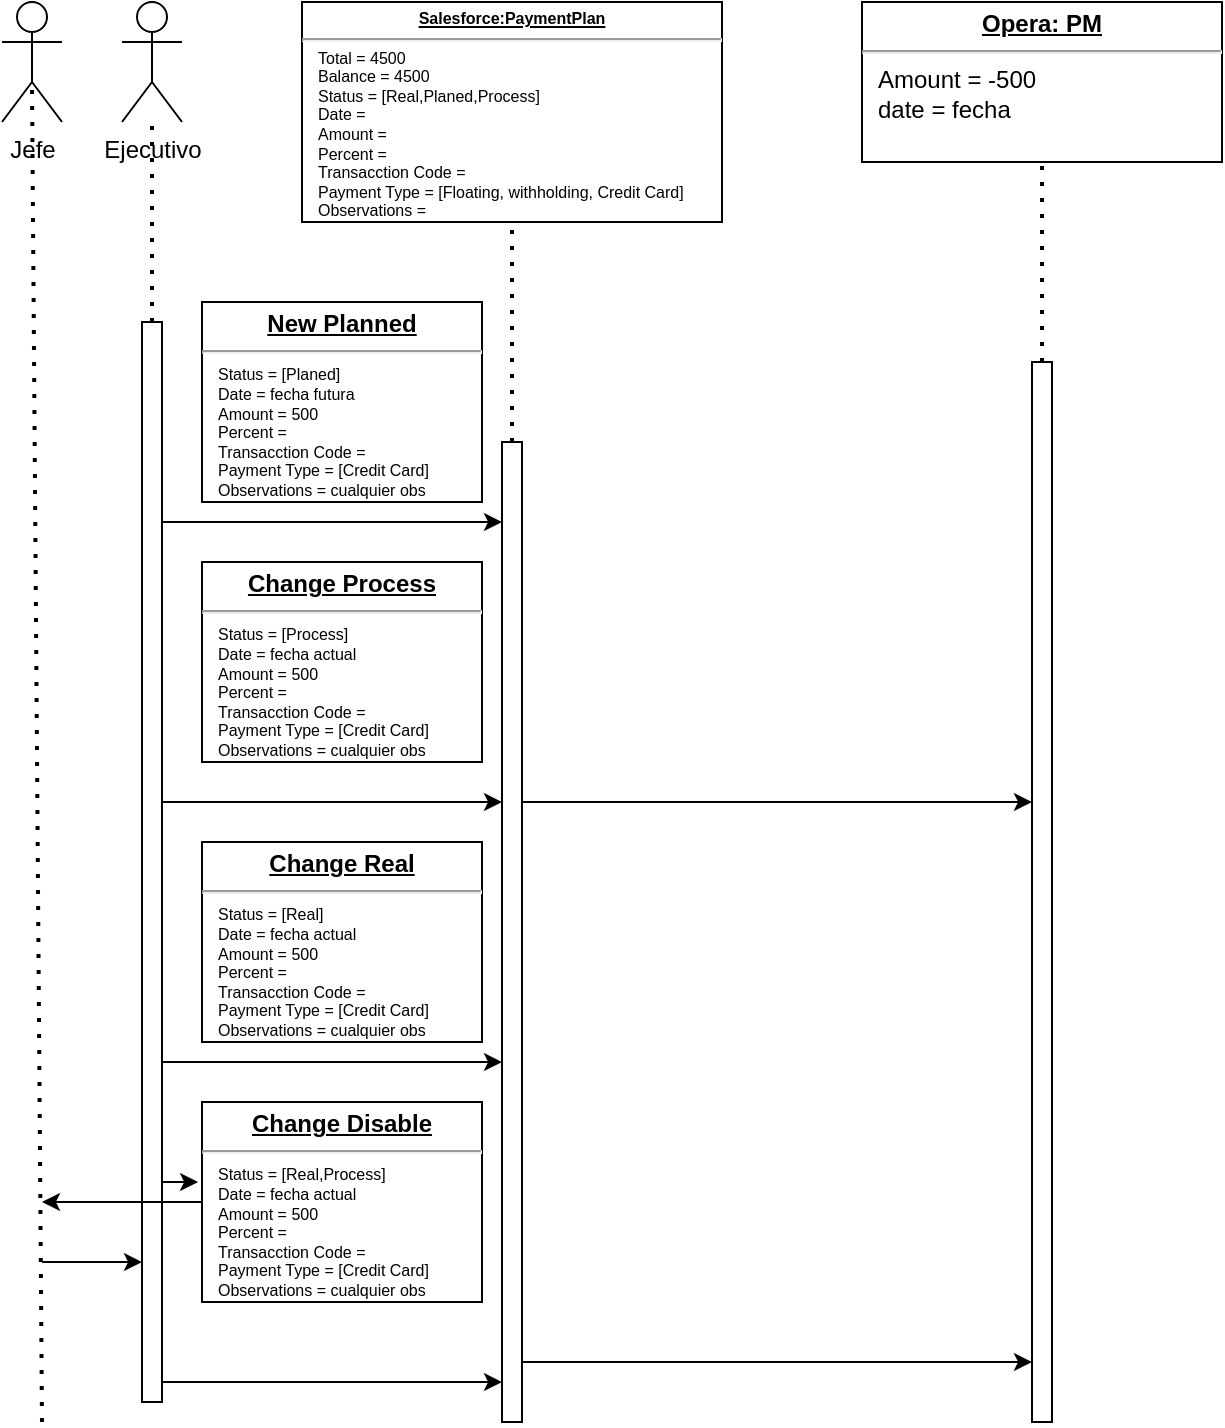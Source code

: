 <mxfile version="21.5.2" type="github">
  <diagram name="Página-1" id="pzdx3Y8yiVqQuR7hvQ3V">
    <mxGraphModel dx="1306" dy="811" grid="1" gridSize="10" guides="1" tooltips="1" connect="1" arrows="1" fold="1" page="1" pageScale="1" pageWidth="827" pageHeight="1169" math="0" shadow="0">
      <root>
        <mxCell id="0" />
        <mxCell id="1" parent="0" />
        <mxCell id="82q-a19smasViUKn8oLQ-1" value="Ejecutivo&lt;br&gt;" style="shape=umlActor;verticalLabelPosition=bottom;verticalAlign=top;html=1;outlineConnect=0;" parent="1" vertex="1">
          <mxGeometry x="70" y="90" width="30" height="60" as="geometry" />
        </mxCell>
        <mxCell id="82q-a19smasViUKn8oLQ-2" value="" style="endArrow=none;dashed=1;html=1;dashPattern=1 3;strokeWidth=2;rounded=0;" parent="1" source="82q-a19smasViUKn8oLQ-3" target="82q-a19smasViUKn8oLQ-1" edge="1">
          <mxGeometry width="50" height="50" relative="1" as="geometry">
            <mxPoint x="85" y="220" as="sourcePoint" />
            <mxPoint x="430" y="370" as="targetPoint" />
          </mxGeometry>
        </mxCell>
        <mxCell id="82q-a19smasViUKn8oLQ-3" value="" style="html=1;points=[];perimeter=orthogonalPerimeter;outlineConnect=0;targetShapes=umlLifeline;portConstraint=eastwest;newEdgeStyle={&quot;edgeStyle&quot;:&quot;elbowEdgeStyle&quot;,&quot;elbow&quot;:&quot;vertical&quot;,&quot;curved&quot;:0,&quot;rounded&quot;:0};" parent="1" vertex="1">
          <mxGeometry x="80" y="250" width="10" height="540" as="geometry" />
        </mxCell>
        <mxCell id="82q-a19smasViUKn8oLQ-4" value="&lt;p style=&quot;margin: 4px 0px 0px; text-align: center; text-decoration: underline; font-size: 8px;&quot;&gt;&lt;b style=&quot;font-size: 8px;&quot;&gt;Salesforce:PaymentPlan&lt;/b&gt;&lt;/p&gt;&lt;hr style=&quot;font-size: 8px;&quot;&gt;&lt;p style=&quot;margin: 0px 0px 0px 8px; font-size: 8px;&quot;&gt;Total = 4500&lt;br style=&quot;font-size: 8px;&quot;&gt;Balance = 4500&lt;br style=&quot;font-size: 8px;&quot;&gt;Status = [Real,Planed,Process]&lt;/p&gt;&lt;p style=&quot;margin: 0px 0px 0px 8px; font-size: 8px;&quot;&gt;Date =&amp;nbsp;&lt;/p&gt;&lt;p style=&quot;margin: 0px 0px 0px 8px; font-size: 8px;&quot;&gt;Amount =&lt;/p&gt;&lt;p style=&quot;margin: 0px 0px 0px 8px; font-size: 8px;&quot;&gt;Percent =&lt;/p&gt;&lt;p style=&quot;margin: 0px 0px 0px 8px; font-size: 8px;&quot;&gt;Transacction Code =&lt;/p&gt;&lt;p style=&quot;margin: 0px 0px 0px 8px; font-size: 8px;&quot;&gt;Payment Type = [Floating, withholding, Credit Card]&lt;/p&gt;&lt;p style=&quot;margin: 0px 0px 0px 8px; font-size: 8px;&quot;&gt;Observations =&lt;/p&gt;&lt;p style=&quot;margin: 0px 0px 0px 8px; font-size: 8px;&quot;&gt;&lt;br style=&quot;font-size: 8px;&quot;&gt;&lt;/p&gt;" style="verticalAlign=top;align=left;overflow=fill;fontSize=8;fontFamily=Helvetica;html=1;whiteSpace=wrap;" parent="1" vertex="1">
          <mxGeometry x="160" y="90" width="210" height="110" as="geometry" />
        </mxCell>
        <mxCell id="82q-a19smasViUKn8oLQ-5" value="" style="endArrow=none;dashed=1;html=1;dashPattern=1 3;strokeWidth=2;rounded=0;" parent="1" target="82q-a19smasViUKn8oLQ-4" edge="1" source="xsBjjjgYRFcRfpxBP55H-6">
          <mxGeometry width="50" height="50" relative="1" as="geometry">
            <mxPoint x="270" y="450" as="sourcePoint" />
            <mxPoint x="400" y="360" as="targetPoint" />
            <Array as="points">
              <mxPoint x="265" y="250" />
            </Array>
          </mxGeometry>
        </mxCell>
        <mxCell id="xsBjjjgYRFcRfpxBP55H-1" value="" style="endArrow=classic;html=1;rounded=0;" edge="1" parent="1">
          <mxGeometry width="50" height="50" relative="1" as="geometry">
            <mxPoint x="90" y="350" as="sourcePoint" />
            <mxPoint x="260" y="350" as="targetPoint" />
            <Array as="points">
              <mxPoint x="170" y="350" />
            </Array>
          </mxGeometry>
        </mxCell>
        <mxCell id="xsBjjjgYRFcRfpxBP55H-4" value="&lt;p style=&quot;margin:0px;margin-top:4px;text-align:center;text-decoration:underline;&quot;&gt;&lt;b&gt;New Planned&lt;/b&gt;&lt;/p&gt;&lt;hr&gt;&lt;p style=&quot;margin: 0px 0px 0px 8px; font-size: 8px;&quot;&gt;Status = [Planed]&lt;/p&gt;&lt;p style=&quot;margin: 0px 0px 0px 8px; font-size: 8px;&quot;&gt;Date = fecha futura&lt;/p&gt;&lt;p style=&quot;margin: 0px 0px 0px 8px; font-size: 8px;&quot;&gt;Amount = 500&lt;/p&gt;&lt;p style=&quot;margin: 0px 0px 0px 8px; font-size: 8px;&quot;&gt;Percent =&lt;/p&gt;&lt;p style=&quot;margin: 0px 0px 0px 8px; font-size: 8px;&quot;&gt;Transacction Code =&lt;/p&gt;&lt;p style=&quot;margin: 0px 0px 0px 8px; font-size: 8px;&quot;&gt;Payment Type = [Credit Card]&lt;/p&gt;&lt;p style=&quot;margin: 0px 0px 0px 8px; font-size: 8px;&quot;&gt;Observations = cualquier obs&lt;/p&gt;&lt;p style=&quot;margin: 0px 0px 0px 8px; font-size: 8px;&quot;&gt;&lt;br&gt;&lt;/p&gt;" style="verticalAlign=top;align=left;overflow=fill;fontSize=12;fontFamily=Helvetica;html=1;whiteSpace=wrap;" vertex="1" parent="1">
          <mxGeometry x="110" y="240" width="140" height="100" as="geometry" />
        </mxCell>
        <mxCell id="xsBjjjgYRFcRfpxBP55H-6" value="" style="html=1;points=[];perimeter=orthogonalPerimeter;outlineConnect=0;targetShapes=umlLifeline;portConstraint=eastwest;newEdgeStyle={&quot;edgeStyle&quot;:&quot;elbowEdgeStyle&quot;,&quot;elbow&quot;:&quot;vertical&quot;,&quot;curved&quot;:0,&quot;rounded&quot;:0};" vertex="1" parent="1">
          <mxGeometry x="260" y="310" width="10" height="490" as="geometry" />
        </mxCell>
        <mxCell id="xsBjjjgYRFcRfpxBP55H-7" value="&lt;p style=&quot;margin:0px;margin-top:4px;text-align:center;text-decoration:underline;&quot;&gt;&lt;b&gt;Opera: PM&lt;/b&gt;&lt;/p&gt;&lt;hr&gt;&lt;p style=&quot;margin:0px;margin-left:8px;&quot;&gt;Amount = -500&lt;br&gt;date = fecha&lt;br&gt;&lt;/p&gt;" style="verticalAlign=top;align=left;overflow=fill;fontSize=12;fontFamily=Helvetica;html=1;whiteSpace=wrap;" vertex="1" parent="1">
          <mxGeometry x="440" y="90" width="180" height="80" as="geometry" />
        </mxCell>
        <mxCell id="xsBjjjgYRFcRfpxBP55H-8" value="" style="endArrow=none;dashed=1;html=1;dashPattern=1 3;strokeWidth=2;rounded=0;" edge="1" parent="1" source="xsBjjjgYRFcRfpxBP55H-12" target="xsBjjjgYRFcRfpxBP55H-7">
          <mxGeometry width="50" height="50" relative="1" as="geometry">
            <mxPoint x="530" y="290" as="sourcePoint" />
            <mxPoint x="470" y="390" as="targetPoint" />
          </mxGeometry>
        </mxCell>
        <mxCell id="xsBjjjgYRFcRfpxBP55H-12" value="" style="html=1;points=[];perimeter=orthogonalPerimeter;outlineConnect=0;targetShapes=umlLifeline;portConstraint=eastwest;newEdgeStyle={&quot;edgeStyle&quot;:&quot;elbowEdgeStyle&quot;,&quot;elbow&quot;:&quot;vertical&quot;,&quot;curved&quot;:0,&quot;rounded&quot;:0};" vertex="1" parent="1">
          <mxGeometry x="525" y="270" width="10" height="530" as="geometry" />
        </mxCell>
        <mxCell id="xsBjjjgYRFcRfpxBP55H-13" value="&lt;p style=&quot;margin:0px;margin-top:4px;text-align:center;text-decoration:underline;&quot;&gt;&lt;b&gt;Change Process&lt;/b&gt;&lt;/p&gt;&lt;hr&gt;&lt;p style=&quot;margin: 0px 0px 0px 8px; font-size: 8px;&quot;&gt;Status = [Process]&lt;/p&gt;&lt;p style=&quot;margin: 0px 0px 0px 8px; font-size: 8px;&quot;&gt;Date = fecha actual&lt;/p&gt;&lt;p style=&quot;margin: 0px 0px 0px 8px; font-size: 8px;&quot;&gt;Amount = 500&lt;/p&gt;&lt;p style=&quot;margin: 0px 0px 0px 8px; font-size: 8px;&quot;&gt;Percent =&lt;/p&gt;&lt;p style=&quot;margin: 0px 0px 0px 8px; font-size: 8px;&quot;&gt;Transacction Code =&lt;/p&gt;&lt;p style=&quot;margin: 0px 0px 0px 8px; font-size: 8px;&quot;&gt;Payment Type = [Credit Card]&lt;/p&gt;&lt;p style=&quot;margin: 0px 0px 0px 8px; font-size: 8px;&quot;&gt;Observations = cualquier obs&lt;/p&gt;&lt;p style=&quot;margin: 0px 0px 0px 8px; font-size: 8px;&quot;&gt;&lt;br&gt;&lt;/p&gt;" style="verticalAlign=top;align=left;overflow=fill;fontSize=12;fontFamily=Helvetica;html=1;whiteSpace=wrap;" vertex="1" parent="1">
          <mxGeometry x="110" y="370" width="140" height="100" as="geometry" />
        </mxCell>
        <mxCell id="xsBjjjgYRFcRfpxBP55H-14" value="" style="endArrow=classic;html=1;rounded=0;" edge="1" parent="1">
          <mxGeometry width="50" height="50" relative="1" as="geometry">
            <mxPoint x="90" y="490" as="sourcePoint" />
            <mxPoint x="260" y="490" as="targetPoint" />
          </mxGeometry>
        </mxCell>
        <mxCell id="xsBjjjgYRFcRfpxBP55H-15" value="" style="endArrow=classic;html=1;rounded=0;" edge="1" parent="1">
          <mxGeometry width="50" height="50" relative="1" as="geometry">
            <mxPoint x="270" y="490" as="sourcePoint" />
            <mxPoint x="525" y="490" as="targetPoint" />
          </mxGeometry>
        </mxCell>
        <mxCell id="xsBjjjgYRFcRfpxBP55H-16" value="&lt;p style=&quot;margin:0px;margin-top:4px;text-align:center;text-decoration:underline;&quot;&gt;&lt;b&gt;Change Real&lt;/b&gt;&lt;/p&gt;&lt;hr&gt;&lt;p style=&quot;margin: 0px 0px 0px 8px; font-size: 8px;&quot;&gt;Status = [Real]&lt;/p&gt;&lt;p style=&quot;margin: 0px 0px 0px 8px; font-size: 8px;&quot;&gt;Date = fecha actual&lt;/p&gt;&lt;p style=&quot;margin: 0px 0px 0px 8px; font-size: 8px;&quot;&gt;Amount = 500&lt;/p&gt;&lt;p style=&quot;margin: 0px 0px 0px 8px; font-size: 8px;&quot;&gt;Percent =&lt;/p&gt;&lt;p style=&quot;margin: 0px 0px 0px 8px; font-size: 8px;&quot;&gt;Transacction Code =&lt;/p&gt;&lt;p style=&quot;margin: 0px 0px 0px 8px; font-size: 8px;&quot;&gt;Payment Type = [Credit Card]&lt;/p&gt;&lt;p style=&quot;margin: 0px 0px 0px 8px; font-size: 8px;&quot;&gt;Observations = cualquier obs&lt;/p&gt;&lt;p style=&quot;margin: 0px 0px 0px 8px; font-size: 8px;&quot;&gt;&lt;br&gt;&lt;/p&gt;" style="verticalAlign=top;align=left;overflow=fill;fontSize=12;fontFamily=Helvetica;html=1;whiteSpace=wrap;" vertex="1" parent="1">
          <mxGeometry x="110" y="510" width="140" height="100" as="geometry" />
        </mxCell>
        <mxCell id="xsBjjjgYRFcRfpxBP55H-17" value="" style="endArrow=classic;html=1;rounded=0;" edge="1" parent="1">
          <mxGeometry width="50" height="50" relative="1" as="geometry">
            <mxPoint x="90" y="620" as="sourcePoint" />
            <mxPoint x="260" y="620" as="targetPoint" />
          </mxGeometry>
        </mxCell>
        <mxCell id="xsBjjjgYRFcRfpxBP55H-18" value="&lt;p style=&quot;margin:0px;margin-top:4px;text-align:center;text-decoration:underline;&quot;&gt;&lt;b&gt;Change Disable&lt;/b&gt;&lt;/p&gt;&lt;hr&gt;&lt;p style=&quot;margin: 0px 0px 0px 8px; font-size: 8px;&quot;&gt;Status = [Real,Process]&lt;/p&gt;&lt;p style=&quot;margin: 0px 0px 0px 8px; font-size: 8px;&quot;&gt;Date = fecha actual&lt;/p&gt;&lt;p style=&quot;margin: 0px 0px 0px 8px; font-size: 8px;&quot;&gt;Amount = 500&lt;/p&gt;&lt;p style=&quot;margin: 0px 0px 0px 8px; font-size: 8px;&quot;&gt;Percent =&lt;/p&gt;&lt;p style=&quot;margin: 0px 0px 0px 8px; font-size: 8px;&quot;&gt;Transacction Code =&lt;/p&gt;&lt;p style=&quot;margin: 0px 0px 0px 8px; font-size: 8px;&quot;&gt;Payment Type = [Credit Card]&lt;/p&gt;&lt;p style=&quot;margin: 0px 0px 0px 8px; font-size: 8px;&quot;&gt;Observations = cualquier obs&lt;/p&gt;&lt;p style=&quot;margin: 0px 0px 0px 8px; font-size: 8px;&quot;&gt;&lt;br&gt;&lt;/p&gt;" style="verticalAlign=top;align=left;overflow=fill;fontSize=12;fontFamily=Helvetica;html=1;whiteSpace=wrap;" vertex="1" parent="1">
          <mxGeometry x="110" y="640" width="140" height="100" as="geometry" />
        </mxCell>
        <mxCell id="xsBjjjgYRFcRfpxBP55H-19" value="Jefe" style="shape=umlActor;verticalLabelPosition=bottom;verticalAlign=top;html=1;" vertex="1" parent="1">
          <mxGeometry x="10" y="90" width="30" height="60" as="geometry" />
        </mxCell>
        <mxCell id="xsBjjjgYRFcRfpxBP55H-20" value="" style="endArrow=none;dashed=1;html=1;dashPattern=1 3;strokeWidth=2;rounded=0;entryX=0.5;entryY=0.683;entryDx=0;entryDy=0;entryPerimeter=0;" edge="1" parent="1" target="xsBjjjgYRFcRfpxBP55H-19">
          <mxGeometry width="50" height="50" relative="1" as="geometry">
            <mxPoint x="30" y="800" as="sourcePoint" />
            <mxPoint x="470" y="450" as="targetPoint" />
          </mxGeometry>
        </mxCell>
        <mxCell id="xsBjjjgYRFcRfpxBP55H-21" value="" style="endArrow=classic;html=1;rounded=0;" edge="1" parent="1" source="xsBjjjgYRFcRfpxBP55H-18">
          <mxGeometry width="50" height="50" relative="1" as="geometry">
            <mxPoint x="420" y="500" as="sourcePoint" />
            <mxPoint x="30" y="690" as="targetPoint" />
          </mxGeometry>
        </mxCell>
        <mxCell id="xsBjjjgYRFcRfpxBP55H-22" value="" style="endArrow=classic;html=1;rounded=0;" edge="1" parent="1" target="82q-a19smasViUKn8oLQ-3">
          <mxGeometry width="50" height="50" relative="1" as="geometry">
            <mxPoint x="30" y="720" as="sourcePoint" />
            <mxPoint x="70" y="600" as="targetPoint" />
            <Array as="points">
              <mxPoint x="50" y="720" />
              <mxPoint x="60" y="720" />
            </Array>
          </mxGeometry>
        </mxCell>
        <mxCell id="xsBjjjgYRFcRfpxBP55H-23" value="" style="endArrow=classic;html=1;rounded=0;" edge="1" parent="1">
          <mxGeometry width="50" height="50" relative="1" as="geometry">
            <mxPoint x="270" y="770" as="sourcePoint" />
            <mxPoint x="525" y="770" as="targetPoint" />
            <Array as="points">
              <mxPoint x="370" y="770" />
            </Array>
          </mxGeometry>
        </mxCell>
        <mxCell id="xsBjjjgYRFcRfpxBP55H-24" value="" style="endArrow=classic;html=1;rounded=0;entryX=-0.014;entryY=0.4;entryDx=0;entryDy=0;entryPerimeter=0;" edge="1" parent="1" source="82q-a19smasViUKn8oLQ-3" target="xsBjjjgYRFcRfpxBP55H-18">
          <mxGeometry width="50" height="50" relative="1" as="geometry">
            <mxPoint x="420" y="500" as="sourcePoint" />
            <mxPoint x="470" y="450" as="targetPoint" />
            <Array as="points" />
          </mxGeometry>
        </mxCell>
        <mxCell id="xsBjjjgYRFcRfpxBP55H-25" value="" style="endArrow=classic;html=1;rounded=0;" edge="1" parent="1" source="82q-a19smasViUKn8oLQ-3" target="xsBjjjgYRFcRfpxBP55H-6">
          <mxGeometry width="50" height="50" relative="1" as="geometry">
            <mxPoint x="420" y="500" as="sourcePoint" />
            <mxPoint x="240" y="780" as="targetPoint" />
            <Array as="points">
              <mxPoint x="200" y="780" />
            </Array>
          </mxGeometry>
        </mxCell>
      </root>
    </mxGraphModel>
  </diagram>
</mxfile>
